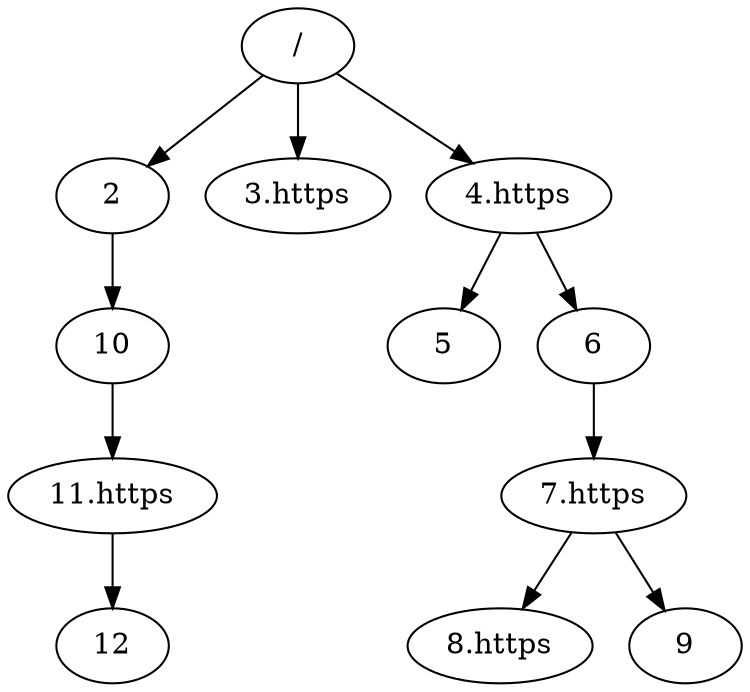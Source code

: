 strict digraph G {
ratio=compress;
concentrate=true;
"/" -> "2";
"/" -> "3.https";
"/" -> "4.https";
"4.https" -> "5";
"4.https" -> "6";
"6" -> "7.https";
"7.https" -> "8.https";
"7.https" -> "9";
"2" -> "10";
"10" -> "11.https";
"11.https" -> "12";
}
